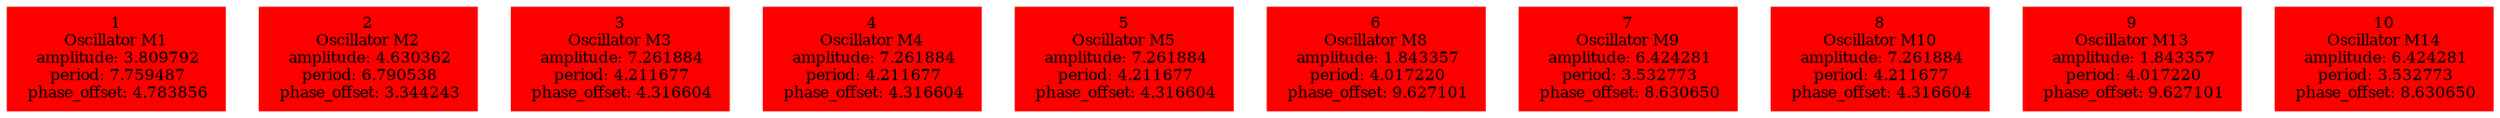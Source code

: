  digraph g{ forcelabels=true;
1 [label=<1<BR />Oscillator M1<BR /> amplitude: 3.809792<BR /> period: 7.759487<BR /> phase_offset: 4.783856>, shape=box,color=red,style=filled,fontsize=8];
2 [label=<2<BR />Oscillator M2<BR /> amplitude: 4.630362<BR /> period: 6.790538<BR /> phase_offset: 3.344243>, shape=box,color=red,style=filled,fontsize=8];
3 [label=<3<BR />Oscillator M3<BR /> amplitude: 7.261884<BR /> period: 4.211677<BR /> phase_offset: 4.316604>, shape=box,color=red,style=filled,fontsize=8];
4 [label=<4<BR />Oscillator M4<BR /> amplitude: 7.261884<BR /> period: 4.211677<BR /> phase_offset: 4.316604>, shape=box,color=red,style=filled,fontsize=8];
5 [label=<5<BR />Oscillator M5<BR /> amplitude: 7.261884<BR /> period: 4.211677<BR /> phase_offset: 4.316604>, shape=box,color=red,style=filled,fontsize=8];
6 [label=<6<BR />Oscillator M8<BR /> amplitude: 1.843357<BR /> period: 4.017220<BR /> phase_offset: 9.627101>, shape=box,color=red,style=filled,fontsize=8];
7 [label=<7<BR />Oscillator M9<BR /> amplitude: 6.424281<BR /> period: 3.532773<BR /> phase_offset: 8.630650>, shape=box,color=red,style=filled,fontsize=8];
8 [label=<8<BR />Oscillator M10<BR /> amplitude: 7.261884<BR /> period: 4.211677<BR /> phase_offset: 4.316604>, shape=box,color=red,style=filled,fontsize=8];
9 [label=<9<BR />Oscillator M13<BR /> amplitude: 1.843357<BR /> period: 4.017220<BR /> phase_offset: 9.627101>, shape=box,color=red,style=filled,fontsize=8];
10 [label=<10<BR />Oscillator M14<BR /> amplitude: 6.424281<BR /> period: 3.532773<BR /> phase_offset: 8.630650>, shape=box,color=red,style=filled,fontsize=8];
 }
